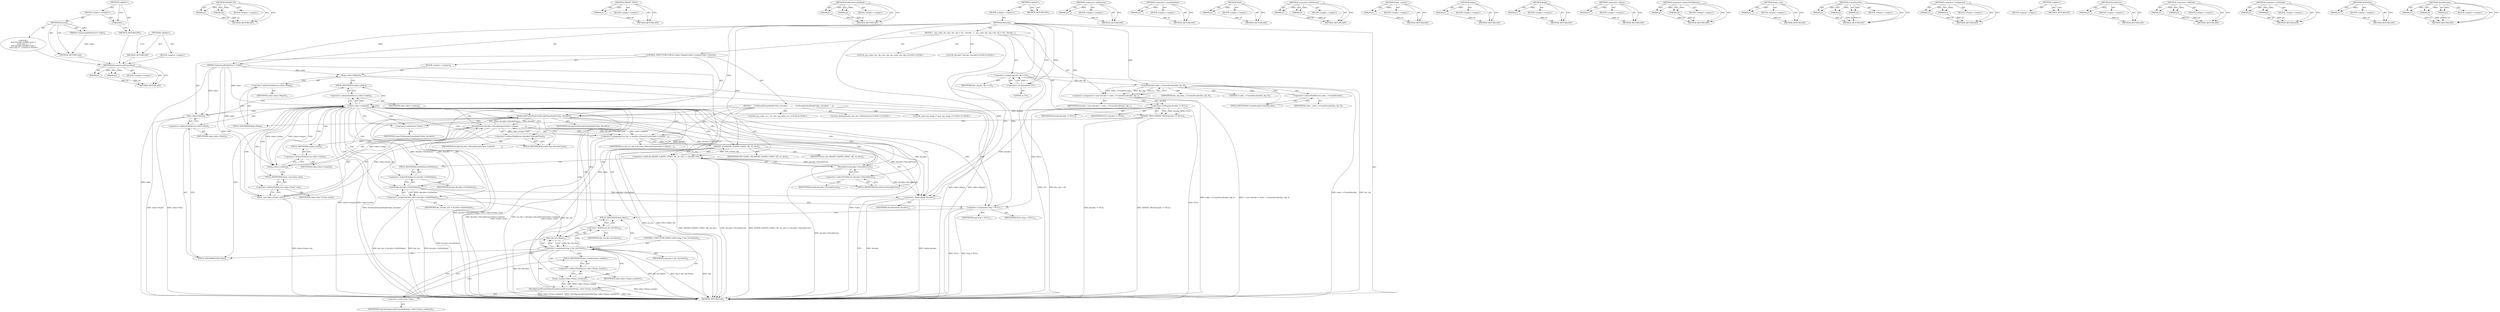 digraph "&lt;global&gt;" {
vulnerable_210 [label=<(METHOD,DecompressedFrameHook)>];
vulnerable_211 [label=<(PARAM,p1)>];
vulnerable_212 [label=<(PARAM,p2)>];
vulnerable_213 [label=<(BLOCK,&lt;empty&gt;,&lt;empty&gt;)>];
vulnerable_214 [label=<(METHOD_RETURN,ANY)>];
vulnerable_192 [label=<(METHOD,ASSERT_EQ)>];
vulnerable_193 [label=<(PARAM,p1)>];
vulnerable_194 [label=<(PARAM,p2)>];
vulnerable_195 [label=<(BLOCK,&lt;empty&gt;,&lt;empty&gt;)>];
vulnerable_196 [label=<(METHOD_RETURN,ANY)>];
vulnerable_147 [label=<(METHOD,ASSERT_TRUE)>];
vulnerable_148 [label=<(PARAM,p1)>];
vulnerable_149 [label=<(BLOCK,&lt;empty&gt;,&lt;empty&gt;)>];
vulnerable_150 [label=<(METHOD_RETURN,ANY)>];
vulnerable_168 [label=<(METHOD,PreDecodeFrameHook)>];
vulnerable_169 [label=<(PARAM,p1)>];
vulnerable_170 [label=<(PARAM,p2)>];
vulnerable_171 [label=<(BLOCK,&lt;empty&gt;,&lt;empty&gt;)>];
vulnerable_172 [label=<(METHOD_RETURN,ANY)>];
vulnerable_6 [label=<(METHOD,&lt;global&gt;)<SUB>1</SUB>>];
vulnerable_7 [label=<(BLOCK,&lt;empty&gt;,&lt;empty&gt;)<SUB>1</SUB>>];
vulnerable_8 [label=<(METHOD,RunLoop)<SUB>1</SUB>>];
vulnerable_9 [label=<(PARAM,CompressedVideoSource *video)<SUB>1</SUB>>];
vulnerable_10 [label=<(BLOCK,{
  vpx_codec_dec_cfg_t dec_cfg = {0};
  Decode...,{
  vpx_codec_dec_cfg_t dec_cfg = {0};
  Decode...)<SUB>1</SUB>>];
vulnerable_11 [label="<(LOCAL,vpx_codec_dec_cfg_t dec_cfg: vpx_codec_dec_cfg_t)<SUB>2</SUB>>"];
vulnerable_12 [label=<(&lt;operator&gt;.assignment,dec_cfg = {0})<SUB>2</SUB>>];
vulnerable_13 [label=<(IDENTIFIER,dec_cfg,dec_cfg = {0})<SUB>2</SUB>>];
vulnerable_14 [label=<(&lt;operator&gt;.arrayInitializer,{0})<SUB>2</SUB>>];
vulnerable_15 [label=<(LITERAL,0,{0})<SUB>2</SUB>>];
vulnerable_16 [label="<(LOCAL,Decoder* decoder: Decoder*)<SUB>3</SUB>>"];
vulnerable_17 [label=<(&lt;operator&gt;.assignment,* const decoder = codec_-&gt;CreateDecoder(dec_cfg...)<SUB>3</SUB>>];
vulnerable_18 [label=<(IDENTIFIER,decoder,* const decoder = codec_-&gt;CreateDecoder(dec_cfg...)<SUB>3</SUB>>];
vulnerable_19 [label=<(CreateDecoder,codec_-&gt;CreateDecoder(dec_cfg, 0))<SUB>3</SUB>>];
vulnerable_20 [label=<(&lt;operator&gt;.indirectFieldAccess,codec_-&gt;CreateDecoder)<SUB>3</SUB>>];
vulnerable_21 [label=<(IDENTIFIER,codec_,codec_-&gt;CreateDecoder(dec_cfg, 0))<SUB>3</SUB>>];
vulnerable_22 [label=<(FIELD_IDENTIFIER,CreateDecoder,CreateDecoder)<SUB>3</SUB>>];
vulnerable_23 [label=<(IDENTIFIER,dec_cfg,codec_-&gt;CreateDecoder(dec_cfg, 0))<SUB>3</SUB>>];
vulnerable_24 [label=<(LITERAL,0,codec_-&gt;CreateDecoder(dec_cfg, 0))<SUB>3</SUB>>];
vulnerable_25 [label=<(ASSERT_TRUE,ASSERT_TRUE(decoder != NULL))<SUB>4</SUB>>];
vulnerable_26 [label=<(&lt;operator&gt;.notEquals,decoder != NULL)<SUB>4</SUB>>];
vulnerable_27 [label=<(IDENTIFIER,decoder,decoder != NULL)<SUB>4</SUB>>];
vulnerable_28 [label=<(IDENTIFIER,NULL,decoder != NULL)<SUB>4</SUB>>];
vulnerable_29 [label=<(CONTROL_STRUCTURE,FOR,for (video-&gt;Begin();video-&gt;cxdata();video-&gt;Next()))<SUB>6</SUB>>];
vulnerable_30 [label=<(BLOCK,&lt;empty&gt;,&lt;empty&gt;)<SUB>6</SUB>>];
vulnerable_31 [label=<(Begin,video-&gt;Begin())<SUB>6</SUB>>];
vulnerable_32 [label=<(&lt;operator&gt;.indirectFieldAccess,video-&gt;Begin)<SUB>6</SUB>>];
vulnerable_33 [label=<(IDENTIFIER,video,video-&gt;Begin())<SUB>6</SUB>>];
vulnerable_34 [label=<(FIELD_IDENTIFIER,Begin,Begin)<SUB>6</SUB>>];
vulnerable_35 [label=<(cxdata,video-&gt;cxdata())<SUB>6</SUB>>];
vulnerable_36 [label=<(&lt;operator&gt;.indirectFieldAccess,video-&gt;cxdata)<SUB>6</SUB>>];
vulnerable_37 [label=<(IDENTIFIER,video,video-&gt;cxdata())<SUB>6</SUB>>];
vulnerable_38 [label=<(FIELD_IDENTIFIER,cxdata,cxdata)<SUB>6</SUB>>];
vulnerable_39 [label=<(Next,video-&gt;Next())<SUB>6</SUB>>];
vulnerable_40 [label=<(&lt;operator&gt;.indirectFieldAccess,video-&gt;Next)<SUB>6</SUB>>];
vulnerable_41 [label=<(IDENTIFIER,video,video-&gt;Next())<SUB>6</SUB>>];
vulnerable_42 [label=<(FIELD_IDENTIFIER,Next,Next)<SUB>6</SUB>>];
vulnerable_43 [label=<(BLOCK,{
     PreDecodeFrameHook(*video, decoder);
   ...,{
     PreDecodeFrameHook(*video, decoder);
   ...)<SUB>6</SUB>>];
vulnerable_44 [label=<(PreDecodeFrameHook,PreDecodeFrameHook(*video, decoder))<SUB>7</SUB>>];
vulnerable_45 [label=<(&lt;operator&gt;.indirection,*video)<SUB>7</SUB>>];
vulnerable_46 [label=<(IDENTIFIER,video,PreDecodeFrameHook(*video, decoder))<SUB>7</SUB>>];
vulnerable_47 [label=<(IDENTIFIER,decoder,PreDecodeFrameHook(*video, decoder))<SUB>7</SUB>>];
vulnerable_48 [label="<(LOCAL,vpx_codec_err_t res_dec: vpx_codec_err_t)<SUB>8</SUB>>"];
vulnerable_49 [label=<(&lt;operator&gt;.assignment,res_dec = decoder-&gt;DecodeFrame(video-&gt;cxdata(),...)<SUB>8</SUB>>];
vulnerable_50 [label=<(IDENTIFIER,res_dec,res_dec = decoder-&gt;DecodeFrame(video-&gt;cxdata(),...)<SUB>8</SUB>>];
vulnerable_51 [label=<(DecodeFrame,decoder-&gt;DecodeFrame(video-&gt;cxdata(),
         ...)<SUB>8</SUB>>];
vulnerable_52 [label=<(&lt;operator&gt;.indirectFieldAccess,decoder-&gt;DecodeFrame)<SUB>8</SUB>>];
vulnerable_53 [label=<(IDENTIFIER,decoder,decoder-&gt;DecodeFrame(video-&gt;cxdata(),
         ...)<SUB>8</SUB>>];
vulnerable_54 [label=<(FIELD_IDENTIFIER,DecodeFrame,DecodeFrame)<SUB>8</SUB>>];
vulnerable_55 [label=<(cxdata,video-&gt;cxdata())<SUB>8</SUB>>];
vulnerable_56 [label=<(&lt;operator&gt;.indirectFieldAccess,video-&gt;cxdata)<SUB>8</SUB>>];
vulnerable_57 [label=<(IDENTIFIER,video,video-&gt;cxdata())<SUB>8</SUB>>];
vulnerable_58 [label=<(FIELD_IDENTIFIER,cxdata,cxdata)<SUB>8</SUB>>];
vulnerable_59 [label=<(frame_size,video-&gt;frame_size())<SUB>9</SUB>>];
vulnerable_60 [label=<(&lt;operator&gt;.indirectFieldAccess,video-&gt;frame_size)<SUB>9</SUB>>];
vulnerable_61 [label=<(IDENTIFIER,video,video-&gt;frame_size())<SUB>9</SUB>>];
vulnerable_62 [label=<(FIELD_IDENTIFIER,frame_size,frame_size)<SUB>9</SUB>>];
vulnerable_63 [label=<(&lt;operator&gt;.shiftLeft,ASSERT_EQ(VPX_CODEC_OK, res_dec) &lt;&lt; decoder-&gt;De...)<SUB>10</SUB>>];
vulnerable_64 [label=<(ASSERT_EQ,ASSERT_EQ(VPX_CODEC_OK, res_dec))<SUB>10</SUB>>];
vulnerable_65 [label=<(IDENTIFIER,VPX_CODEC_OK,ASSERT_EQ(VPX_CODEC_OK, res_dec))<SUB>10</SUB>>];
vulnerable_66 [label=<(IDENTIFIER,res_dec,ASSERT_EQ(VPX_CODEC_OK, res_dec))<SUB>10</SUB>>];
vulnerable_67 [label=<(DecodeError,decoder-&gt;DecodeError())<SUB>10</SUB>>];
vulnerable_68 [label=<(&lt;operator&gt;.indirectFieldAccess,decoder-&gt;DecodeError)<SUB>10</SUB>>];
vulnerable_69 [label=<(IDENTIFIER,decoder,decoder-&gt;DecodeError())<SUB>10</SUB>>];
vulnerable_70 [label=<(FIELD_IDENTIFIER,DecodeError,DecodeError)<SUB>10</SUB>>];
vulnerable_71 [label="<(LOCAL,DxDataIterator dec_iter: DxDataIterator)<SUB>12</SUB>>"];
vulnerable_72 [label=<(&lt;operator&gt;.assignment,dec_iter = decoder-&gt;GetDxData())<SUB>12</SUB>>];
vulnerable_73 [label=<(IDENTIFIER,dec_iter,dec_iter = decoder-&gt;GetDxData())<SUB>12</SUB>>];
vulnerable_74 [label=<(GetDxData,decoder-&gt;GetDxData())<SUB>12</SUB>>];
vulnerable_75 [label=<(&lt;operator&gt;.indirectFieldAccess,decoder-&gt;GetDxData)<SUB>12</SUB>>];
vulnerable_76 [label=<(IDENTIFIER,decoder,decoder-&gt;GetDxData())<SUB>12</SUB>>];
vulnerable_77 [label=<(FIELD_IDENTIFIER,GetDxData,GetDxData)<SUB>12</SUB>>];
vulnerable_78 [label="<(LOCAL,const vpx_image_t* img: vpx_image_t*)<SUB>13</SUB>>"];
vulnerable_79 [label=<(&lt;operator&gt;.assignment,*img = NULL)<SUB>13</SUB>>];
vulnerable_80 [label=<(IDENTIFIER,img,*img = NULL)<SUB>13</SUB>>];
vulnerable_81 [label=<(IDENTIFIER,NULL,*img = NULL)<SUB>13</SUB>>];
vulnerable_82 [label=<(CONTROL_STRUCTURE,WHILE,while ((img = dec_iter.Next())))<SUB>16</SUB>>];
vulnerable_83 [label=<(&lt;operator&gt;.assignment,img = dec_iter.Next())<SUB>16</SUB>>];
vulnerable_84 [label=<(IDENTIFIER,img,img = dec_iter.Next())<SUB>16</SUB>>];
vulnerable_85 [label=<(Next,dec_iter.Next())<SUB>16</SUB>>];
vulnerable_86 [label=<(&lt;operator&gt;.fieldAccess,dec_iter.Next)<SUB>16</SUB>>];
vulnerable_87 [label=<(IDENTIFIER,dec_iter,dec_iter.Next())<SUB>16</SUB>>];
vulnerable_88 [label=<(FIELD_IDENTIFIER,Next,Next)<SUB>16</SUB>>];
vulnerable_89 [label=<(DecompressedFrameHook,DecompressedFrameHook(*img, video-&gt;frame_number()))<SUB>17</SUB>>];
vulnerable_90 [label=<(&lt;operator&gt;.indirection,*img)<SUB>17</SUB>>];
vulnerable_91 [label=<(IDENTIFIER,img,DecompressedFrameHook(*img, video-&gt;frame_number()))<SUB>17</SUB>>];
vulnerable_92 [label=<(frame_number,video-&gt;frame_number())<SUB>17</SUB>>];
vulnerable_93 [label=<(&lt;operator&gt;.indirectFieldAccess,video-&gt;frame_number)<SUB>17</SUB>>];
vulnerable_94 [label=<(IDENTIFIER,video,video-&gt;frame_number())<SUB>17</SUB>>];
vulnerable_95 [label=<(FIELD_IDENTIFIER,frame_number,frame_number)<SUB>17</SUB>>];
vulnerable_96 [label=<(&lt;operator&gt;.delete,delete decoder)<SUB>19</SUB>>];
vulnerable_97 [label=<(IDENTIFIER,decoder,delete decoder)<SUB>19</SUB>>];
vulnerable_98 [label=<(METHOD_RETURN,void)<SUB>1</SUB>>];
vulnerable_100 [label=<(METHOD_RETURN,ANY)<SUB>1</SUB>>];
vulnerable_173 [label=<(METHOD,&lt;operator&gt;.indirection)>];
vulnerable_174 [label=<(PARAM,p1)>];
vulnerable_175 [label=<(BLOCK,&lt;empty&gt;,&lt;empty&gt;)>];
vulnerable_176 [label=<(METHOD_RETURN,ANY)>];
vulnerable_132 [label=<(METHOD,&lt;operator&gt;.arrayInitializer)>];
vulnerable_133 [label=<(PARAM,p1)>];
vulnerable_134 [label=<(BLOCK,&lt;empty&gt;,&lt;empty&gt;)>];
vulnerable_135 [label=<(METHOD_RETURN,ANY)>];
vulnerable_164 [label=<(METHOD,Next)>];
vulnerable_165 [label=<(PARAM,p1)>];
vulnerable_166 [label=<(BLOCK,&lt;empty&gt;,&lt;empty&gt;)>];
vulnerable_167 [label=<(METHOD_RETURN,ANY)>];
vulnerable_205 [label=<(METHOD,&lt;operator&gt;.fieldAccess)>];
vulnerable_206 [label=<(PARAM,p1)>];
vulnerable_207 [label=<(PARAM,p2)>];
vulnerable_208 [label=<(BLOCK,&lt;empty&gt;,&lt;empty&gt;)>];
vulnerable_209 [label=<(METHOD_RETURN,ANY)>];
vulnerable_215 [label=<(METHOD,frame_number)>];
vulnerable_216 [label=<(PARAM,p1)>];
vulnerable_217 [label=<(BLOCK,&lt;empty&gt;,&lt;empty&gt;)>];
vulnerable_218 [label=<(METHOD_RETURN,ANY)>];
vulnerable_160 [label=<(METHOD,cxdata)>];
vulnerable_161 [label=<(PARAM,p1)>];
vulnerable_162 [label=<(BLOCK,&lt;empty&gt;,&lt;empty&gt;)>];
vulnerable_163 [label=<(METHOD_RETURN,ANY)>];
vulnerable_156 [label=<(METHOD,Begin)>];
vulnerable_157 [label=<(PARAM,p1)>];
vulnerable_158 [label=<(BLOCK,&lt;empty&gt;,&lt;empty&gt;)>];
vulnerable_159 [label=<(METHOD_RETURN,ANY)>];
vulnerable_219 [label=<(METHOD,&lt;operator&gt;.delete)>];
vulnerable_220 [label=<(PARAM,p1)>];
vulnerable_221 [label=<(BLOCK,&lt;empty&gt;,&lt;empty&gt;)>];
vulnerable_222 [label=<(METHOD_RETURN,ANY)>];
vulnerable_142 [label=<(METHOD,&lt;operator&gt;.indirectFieldAccess)>];
vulnerable_143 [label=<(PARAM,p1)>];
vulnerable_144 [label=<(PARAM,p2)>];
vulnerable_145 [label=<(BLOCK,&lt;empty&gt;,&lt;empty&gt;)>];
vulnerable_146 [label=<(METHOD_RETURN,ANY)>];
vulnerable_183 [label=<(METHOD,frame_size)>];
vulnerable_184 [label=<(PARAM,p1)>];
vulnerable_185 [label=<(BLOCK,&lt;empty&gt;,&lt;empty&gt;)>];
vulnerable_186 [label=<(METHOD_RETURN,ANY)>];
vulnerable_136 [label=<(METHOD,CreateDecoder)>];
vulnerable_137 [label=<(PARAM,p1)>];
vulnerable_138 [label=<(PARAM,p2)>];
vulnerable_139 [label=<(PARAM,p3)>];
vulnerable_140 [label=<(BLOCK,&lt;empty&gt;,&lt;empty&gt;)>];
vulnerable_141 [label=<(METHOD_RETURN,ANY)>];
vulnerable_127 [label=<(METHOD,&lt;operator&gt;.assignment)>];
vulnerable_128 [label=<(PARAM,p1)>];
vulnerable_129 [label=<(PARAM,p2)>];
vulnerable_130 [label=<(BLOCK,&lt;empty&gt;,&lt;empty&gt;)>];
vulnerable_131 [label=<(METHOD_RETURN,ANY)>];
vulnerable_121 [label=<(METHOD,&lt;global&gt;)<SUB>1</SUB>>];
vulnerable_122 [label=<(BLOCK,&lt;empty&gt;,&lt;empty&gt;)>];
vulnerable_123 [label=<(METHOD_RETURN,ANY)>];
vulnerable_197 [label=<(METHOD,DecodeError)>];
vulnerable_198 [label=<(PARAM,p1)>];
vulnerable_199 [label=<(BLOCK,&lt;empty&gt;,&lt;empty&gt;)>];
vulnerable_200 [label=<(METHOD_RETURN,ANY)>];
vulnerable_187 [label=<(METHOD,&lt;operator&gt;.shiftLeft)>];
vulnerable_188 [label=<(PARAM,p1)>];
vulnerable_189 [label=<(PARAM,p2)>];
vulnerable_190 [label=<(BLOCK,&lt;empty&gt;,&lt;empty&gt;)>];
vulnerable_191 [label=<(METHOD_RETURN,ANY)>];
vulnerable_151 [label=<(METHOD,&lt;operator&gt;.notEquals)>];
vulnerable_152 [label=<(PARAM,p1)>];
vulnerable_153 [label=<(PARAM,p2)>];
vulnerable_154 [label=<(BLOCK,&lt;empty&gt;,&lt;empty&gt;)>];
vulnerable_155 [label=<(METHOD_RETURN,ANY)>];
vulnerable_201 [label=<(METHOD,GetDxData)>];
vulnerable_202 [label=<(PARAM,p1)>];
vulnerable_203 [label=<(BLOCK,&lt;empty&gt;,&lt;empty&gt;)>];
vulnerable_204 [label=<(METHOD_RETURN,ANY)>];
vulnerable_177 [label=<(METHOD,DecodeFrame)>];
vulnerable_178 [label=<(PARAM,p1)>];
vulnerable_179 [label=<(PARAM,p2)>];
vulnerable_180 [label=<(PARAM,p3)>];
vulnerable_181 [label=<(BLOCK,&lt;empty&gt;,&lt;empty&gt;)>];
vulnerable_182 [label=<(METHOD_RETURN,ANY)>];
fixed_6 [label=<(METHOD,&lt;global&gt;)<SUB>1</SUB>>];
fixed_7 [label=<(BLOCK,&lt;empty&gt;,&lt;empty&gt;)<SUB>1</SUB>>];
fixed_8 [label=<(METHOD,RunLoop)<SUB>1</SUB>>];
fixed_9 [label=<(PARAM,CompressedVideoSource *video)<SUB>1</SUB>>];
fixed_10 [label="<(BLOCK,{
bool Decoder::IsVP8() const {
  const char *c...,{
bool Decoder::IsVP8() const {
  const char *c...)<SUB>1</SUB>>"];
fixed_11 [label=<(METHOD_RETURN,void)<SUB>1</SUB>>];
fixed_13 [label=<(UNKNOWN,,)>];
fixed_14 [label=<(METHOD_RETURN,ANY)<SUB>1</SUB>>];
fixed_23 [label=<(METHOD,&lt;global&gt;)<SUB>1</SUB>>];
fixed_24 [label=<(BLOCK,&lt;empty&gt;,&lt;empty&gt;)>];
fixed_25 [label=<(METHOD_RETURN,ANY)>];
vulnerable_210 -> vulnerable_211  [key=0, label="AST: "];
vulnerable_210 -> vulnerable_211  [key=1, label="DDG: "];
vulnerable_210 -> vulnerable_213  [key=0, label="AST: "];
vulnerable_210 -> vulnerable_212  [key=0, label="AST: "];
vulnerable_210 -> vulnerable_212  [key=1, label="DDG: "];
vulnerable_210 -> vulnerable_214  [key=0, label="AST: "];
vulnerable_210 -> vulnerable_214  [key=1, label="CFG: "];
vulnerable_211 -> vulnerable_214  [key=0, label="DDG: p1"];
vulnerable_212 -> vulnerable_214  [key=0, label="DDG: p2"];
vulnerable_192 -> vulnerable_193  [key=0, label="AST: "];
vulnerable_192 -> vulnerable_193  [key=1, label="DDG: "];
vulnerable_192 -> vulnerable_195  [key=0, label="AST: "];
vulnerable_192 -> vulnerable_194  [key=0, label="AST: "];
vulnerable_192 -> vulnerable_194  [key=1, label="DDG: "];
vulnerable_192 -> vulnerable_196  [key=0, label="AST: "];
vulnerable_192 -> vulnerable_196  [key=1, label="CFG: "];
vulnerable_193 -> vulnerable_196  [key=0, label="DDG: p1"];
vulnerable_194 -> vulnerable_196  [key=0, label="DDG: p2"];
vulnerable_147 -> vulnerable_148  [key=0, label="AST: "];
vulnerable_147 -> vulnerable_148  [key=1, label="DDG: "];
vulnerable_147 -> vulnerable_149  [key=0, label="AST: "];
vulnerable_147 -> vulnerable_150  [key=0, label="AST: "];
vulnerable_147 -> vulnerable_150  [key=1, label="CFG: "];
vulnerable_148 -> vulnerable_150  [key=0, label="DDG: p1"];
vulnerable_168 -> vulnerable_169  [key=0, label="AST: "];
vulnerable_168 -> vulnerable_169  [key=1, label="DDG: "];
vulnerable_168 -> vulnerable_171  [key=0, label="AST: "];
vulnerable_168 -> vulnerable_170  [key=0, label="AST: "];
vulnerable_168 -> vulnerable_170  [key=1, label="DDG: "];
vulnerable_168 -> vulnerable_172  [key=0, label="AST: "];
vulnerable_168 -> vulnerable_172  [key=1, label="CFG: "];
vulnerable_169 -> vulnerable_172  [key=0, label="DDG: p1"];
vulnerable_170 -> vulnerable_172  [key=0, label="DDG: p2"];
vulnerable_6 -> vulnerable_7  [key=0, label="AST: "];
vulnerable_6 -> vulnerable_100  [key=0, label="AST: "];
vulnerable_6 -> vulnerable_100  [key=1, label="CFG: "];
vulnerable_7 -> vulnerable_8  [key=0, label="AST: "];
vulnerable_8 -> vulnerable_9  [key=0, label="AST: "];
vulnerable_8 -> vulnerable_9  [key=1, label="DDG: "];
vulnerable_8 -> vulnerable_10  [key=0, label="AST: "];
vulnerable_8 -> vulnerable_98  [key=0, label="AST: "];
vulnerable_8 -> vulnerable_14  [key=0, label="CFG: "];
vulnerable_8 -> vulnerable_14  [key=1, label="DDG: "];
vulnerable_8 -> vulnerable_96  [key=0, label="DDG: "];
vulnerable_8 -> vulnerable_19  [key=0, label="DDG: "];
vulnerable_8 -> vulnerable_26  [key=0, label="DDG: "];
vulnerable_8 -> vulnerable_79  [key=0, label="DDG: "];
vulnerable_8 -> vulnerable_44  [key=0, label="DDG: "];
vulnerable_8 -> vulnerable_64  [key=0, label="DDG: "];
vulnerable_9 -> vulnerable_98  [key=0, label="DDG: video"];
vulnerable_9 -> vulnerable_35  [key=0, label="DDG: video"];
vulnerable_9 -> vulnerable_39  [key=0, label="DDG: video"];
vulnerable_9 -> vulnerable_31  [key=0, label="DDG: video"];
vulnerable_9 -> vulnerable_55  [key=0, label="DDG: video"];
vulnerable_9 -> vulnerable_59  [key=0, label="DDG: video"];
vulnerable_9 -> vulnerable_92  [key=0, label="DDG: video"];
vulnerable_10 -> vulnerable_11  [key=0, label="AST: "];
vulnerable_10 -> vulnerable_12  [key=0, label="AST: "];
vulnerable_10 -> vulnerable_16  [key=0, label="AST: "];
vulnerable_10 -> vulnerable_17  [key=0, label="AST: "];
vulnerable_10 -> vulnerable_25  [key=0, label="AST: "];
vulnerable_10 -> vulnerable_29  [key=0, label="AST: "];
vulnerable_10 -> vulnerable_96  [key=0, label="AST: "];
vulnerable_12 -> vulnerable_13  [key=0, label="AST: "];
vulnerable_12 -> vulnerable_14  [key=0, label="AST: "];
vulnerable_12 -> vulnerable_22  [key=0, label="CFG: "];
vulnerable_12 -> vulnerable_98  [key=0, label="DDG: {0}"];
vulnerable_12 -> vulnerable_98  [key=1, label="DDG: dec_cfg = {0}"];
vulnerable_12 -> vulnerable_19  [key=0, label="DDG: dec_cfg"];
vulnerable_14 -> vulnerable_15  [key=0, label="AST: "];
vulnerable_14 -> vulnerable_12  [key=0, label="CFG: "];
vulnerable_14 -> vulnerable_12  [key=1, label="DDG: 0"];
vulnerable_17 -> vulnerable_18  [key=0, label="AST: "];
vulnerable_17 -> vulnerable_19  [key=0, label="AST: "];
vulnerable_17 -> vulnerable_26  [key=0, label="CFG: "];
vulnerable_17 -> vulnerable_26  [key=1, label="DDG: decoder"];
vulnerable_17 -> vulnerable_98  [key=0, label="DDG: codec_-&gt;CreateDecoder(dec_cfg, 0)"];
vulnerable_17 -> vulnerable_98  [key=1, label="DDG: * const decoder = codec_-&gt;CreateDecoder(dec_cfg, 0)"];
vulnerable_19 -> vulnerable_20  [key=0, label="AST: "];
vulnerable_19 -> vulnerable_23  [key=0, label="AST: "];
vulnerable_19 -> vulnerable_24  [key=0, label="AST: "];
vulnerable_19 -> vulnerable_17  [key=0, label="CFG: "];
vulnerable_19 -> vulnerable_17  [key=1, label="DDG: codec_-&gt;CreateDecoder"];
vulnerable_19 -> vulnerable_17  [key=2, label="DDG: dec_cfg"];
vulnerable_19 -> vulnerable_17  [key=3, label="DDG: 0"];
vulnerable_19 -> vulnerable_98  [key=0, label="DDG: codec_-&gt;CreateDecoder"];
vulnerable_19 -> vulnerable_98  [key=1, label="DDG: dec_cfg"];
vulnerable_20 -> vulnerable_21  [key=0, label="AST: "];
vulnerable_20 -> vulnerable_22  [key=0, label="AST: "];
vulnerable_20 -> vulnerable_19  [key=0, label="CFG: "];
vulnerable_22 -> vulnerable_20  [key=0, label="CFG: "];
vulnerable_25 -> vulnerable_26  [key=0, label="AST: "];
vulnerable_25 -> vulnerable_34  [key=0, label="CFG: "];
vulnerable_25 -> vulnerable_98  [key=0, label="DDG: decoder != NULL"];
vulnerable_25 -> vulnerable_98  [key=1, label="DDG: ASSERT_TRUE(decoder != NULL)"];
vulnerable_26 -> vulnerable_27  [key=0, label="AST: "];
vulnerable_26 -> vulnerable_28  [key=0, label="AST: "];
vulnerable_26 -> vulnerable_25  [key=0, label="CFG: "];
vulnerable_26 -> vulnerable_25  [key=1, label="DDG: decoder"];
vulnerable_26 -> vulnerable_25  [key=2, label="DDG: NULL"];
vulnerable_26 -> vulnerable_98  [key=0, label="DDG: NULL"];
vulnerable_26 -> vulnerable_96  [key=0, label="DDG: decoder"];
vulnerable_26 -> vulnerable_79  [key=0, label="DDG: NULL"];
vulnerable_26 -> vulnerable_44  [key=0, label="DDG: decoder"];
vulnerable_29 -> vulnerable_30  [key=0, label="AST: "];
vulnerable_29 -> vulnerable_35  [key=0, label="AST: "];
vulnerable_29 -> vulnerable_39  [key=0, label="AST: "];
vulnerable_29 -> vulnerable_43  [key=0, label="AST: "];
vulnerable_30 -> vulnerable_31  [key=0, label="AST: "];
vulnerable_31 -> vulnerable_32  [key=0, label="AST: "];
vulnerable_31 -> vulnerable_38  [key=0, label="CFG: "];
vulnerable_31 -> vulnerable_98  [key=0, label="DDG: video-&gt;Begin"];
vulnerable_31 -> vulnerable_98  [key=1, label="DDG: video-&gt;Begin()"];
vulnerable_32 -> vulnerable_33  [key=0, label="AST: "];
vulnerable_32 -> vulnerable_34  [key=0, label="AST: "];
vulnerable_32 -> vulnerable_31  [key=0, label="CFG: "];
vulnerable_34 -> vulnerable_32  [key=0, label="CFG: "];
vulnerable_35 -> vulnerable_36  [key=0, label="AST: "];
vulnerable_35 -> vulnerable_36  [key=1, label="CDG: "];
vulnerable_35 -> vulnerable_45  [key=0, label="CFG: "];
vulnerable_35 -> vulnerable_45  [key=1, label="CDG: "];
vulnerable_35 -> vulnerable_96  [key=0, label="CFG: "];
vulnerable_35 -> vulnerable_98  [key=0, label="DDG: video-&gt;cxdata"];
vulnerable_35 -> vulnerable_98  [key=1, label="DDG: video-&gt;cxdata()"];
vulnerable_35 -> vulnerable_55  [key=0, label="DDG: video-&gt;cxdata"];
vulnerable_35 -> vulnerable_55  [key=1, label="CDG: "];
vulnerable_35 -> vulnerable_68  [key=0, label="CDG: "];
vulnerable_35 -> vulnerable_49  [key=0, label="CDG: "];
vulnerable_35 -> vulnerable_60  [key=0, label="CDG: "];
vulnerable_35 -> vulnerable_77  [key=0, label="CDG: "];
vulnerable_35 -> vulnerable_64  [key=0, label="CDG: "];
vulnerable_35 -> vulnerable_42  [key=0, label="CDG: "];
vulnerable_35 -> vulnerable_51  [key=0, label="CDG: "];
vulnerable_35 -> vulnerable_75  [key=0, label="CDG: "];
vulnerable_35 -> vulnerable_52  [key=0, label="CDG: "];
vulnerable_35 -> vulnerable_85  [key=0, label="CDG: "];
vulnerable_35 -> vulnerable_38  [key=0, label="CDG: "];
vulnerable_35 -> vulnerable_72  [key=0, label="CDG: "];
vulnerable_35 -> vulnerable_56  [key=0, label="CDG: "];
vulnerable_35 -> vulnerable_67  [key=0, label="CDG: "];
vulnerable_35 -> vulnerable_74  [key=0, label="CDG: "];
vulnerable_35 -> vulnerable_40  [key=0, label="CDG: "];
vulnerable_35 -> vulnerable_59  [key=0, label="CDG: "];
vulnerable_35 -> vulnerable_44  [key=0, label="CDG: "];
vulnerable_35 -> vulnerable_35  [key=0, label="CDG: "];
vulnerable_35 -> vulnerable_54  [key=0, label="CDG: "];
vulnerable_35 -> vulnerable_79  [key=0, label="CDG: "];
vulnerable_35 -> vulnerable_58  [key=0, label="CDG: "];
vulnerable_35 -> vulnerable_83  [key=0, label="CDG: "];
vulnerable_35 -> vulnerable_88  [key=0, label="CDG: "];
vulnerable_35 -> vulnerable_70  [key=0, label="CDG: "];
vulnerable_35 -> vulnerable_63  [key=0, label="CDG: "];
vulnerable_35 -> vulnerable_62  [key=0, label="CDG: "];
vulnerable_35 -> vulnerable_39  [key=0, label="CDG: "];
vulnerable_35 -> vulnerable_86  [key=0, label="CDG: "];
vulnerable_36 -> vulnerable_37  [key=0, label="AST: "];
vulnerable_36 -> vulnerable_38  [key=0, label="AST: "];
vulnerable_36 -> vulnerable_35  [key=0, label="CFG: "];
vulnerable_38 -> vulnerable_36  [key=0, label="CFG: "];
vulnerable_39 -> vulnerable_40  [key=0, label="AST: "];
vulnerable_39 -> vulnerable_38  [key=0, label="CFG: "];
vulnerable_39 -> vulnerable_98  [key=0, label="DDG: video-&gt;Next"];
vulnerable_39 -> vulnerable_98  [key=1, label="DDG: video-&gt;Next()"];
vulnerable_40 -> vulnerable_41  [key=0, label="AST: "];
vulnerable_40 -> vulnerable_42  [key=0, label="AST: "];
vulnerable_40 -> vulnerable_39  [key=0, label="CFG: "];
vulnerable_42 -> vulnerable_40  [key=0, label="CFG: "];
vulnerable_43 -> vulnerable_44  [key=0, label="AST: "];
vulnerable_43 -> vulnerable_48  [key=0, label="AST: "];
vulnerable_43 -> vulnerable_49  [key=0, label="AST: "];
vulnerable_43 -> vulnerable_63  [key=0, label="AST: "];
vulnerable_43 -> vulnerable_71  [key=0, label="AST: "];
vulnerable_43 -> vulnerable_72  [key=0, label="AST: "];
vulnerable_43 -> vulnerable_78  [key=0, label="AST: "];
vulnerable_43 -> vulnerable_79  [key=0, label="AST: "];
vulnerable_43 -> vulnerable_82  [key=0, label="AST: "];
vulnerable_44 -> vulnerable_45  [key=0, label="AST: "];
vulnerable_44 -> vulnerable_47  [key=0, label="AST: "];
vulnerable_44 -> vulnerable_54  [key=0, label="CFG: "];
vulnerable_44 -> vulnerable_98  [key=0, label="DDG: *video"];
vulnerable_44 -> vulnerable_98  [key=1, label="DDG: PreDecodeFrameHook(*video, decoder)"];
vulnerable_44 -> vulnerable_96  [key=0, label="DDG: decoder"];
vulnerable_44 -> vulnerable_51  [key=0, label="DDG: decoder"];
vulnerable_44 -> vulnerable_67  [key=0, label="DDG: decoder"];
vulnerable_44 -> vulnerable_74  [key=0, label="DDG: decoder"];
vulnerable_45 -> vulnerable_46  [key=0, label="AST: "];
vulnerable_45 -> vulnerable_44  [key=0, label="CFG: "];
vulnerable_49 -> vulnerable_50  [key=0, label="AST: "];
vulnerable_49 -> vulnerable_51  [key=0, label="AST: "];
vulnerable_49 -> vulnerable_64  [key=0, label="CFG: "];
vulnerable_49 -> vulnerable_64  [key=1, label="DDG: res_dec"];
vulnerable_49 -> vulnerable_98  [key=0, label="DDG: decoder-&gt;DecodeFrame(video-&gt;cxdata(),
                                                   video-&gt;frame_size())"];
vulnerable_49 -> vulnerable_98  [key=1, label="DDG: res_dec = decoder-&gt;DecodeFrame(video-&gt;cxdata(),
                                                   video-&gt;frame_size())"];
vulnerable_51 -> vulnerable_52  [key=0, label="AST: "];
vulnerable_51 -> vulnerable_55  [key=0, label="AST: "];
vulnerable_51 -> vulnerable_59  [key=0, label="AST: "];
vulnerable_51 -> vulnerable_49  [key=0, label="CFG: "];
vulnerable_51 -> vulnerable_49  [key=1, label="DDG: decoder-&gt;DecodeFrame"];
vulnerable_51 -> vulnerable_49  [key=2, label="DDG: video-&gt;cxdata()"];
vulnerable_51 -> vulnerable_49  [key=3, label="DDG: video-&gt;frame_size()"];
vulnerable_51 -> vulnerable_98  [key=0, label="DDG: decoder-&gt;DecodeFrame"];
vulnerable_51 -> vulnerable_98  [key=1, label="DDG: video-&gt;frame_size()"];
vulnerable_51 -> vulnerable_96  [key=0, label="DDG: decoder-&gt;DecodeFrame"];
vulnerable_51 -> vulnerable_44  [key=0, label="DDG: decoder-&gt;DecodeFrame"];
vulnerable_52 -> vulnerable_53  [key=0, label="AST: "];
vulnerable_52 -> vulnerable_54  [key=0, label="AST: "];
vulnerable_52 -> vulnerable_58  [key=0, label="CFG: "];
vulnerable_54 -> vulnerable_52  [key=0, label="CFG: "];
vulnerable_55 -> vulnerable_56  [key=0, label="AST: "];
vulnerable_55 -> vulnerable_62  [key=0, label="CFG: "];
vulnerable_55 -> vulnerable_35  [key=0, label="DDG: video-&gt;cxdata"];
vulnerable_55 -> vulnerable_51  [key=0, label="DDG: video-&gt;cxdata"];
vulnerable_56 -> vulnerable_57  [key=0, label="AST: "];
vulnerable_56 -> vulnerable_58  [key=0, label="AST: "];
vulnerable_56 -> vulnerable_55  [key=0, label="CFG: "];
vulnerable_58 -> vulnerable_56  [key=0, label="CFG: "];
vulnerable_59 -> vulnerable_60  [key=0, label="AST: "];
vulnerable_59 -> vulnerable_51  [key=0, label="CFG: "];
vulnerable_59 -> vulnerable_51  [key=1, label="DDG: video-&gt;frame_size"];
vulnerable_59 -> vulnerable_98  [key=0, label="DDG: video-&gt;frame_size"];
vulnerable_60 -> vulnerable_61  [key=0, label="AST: "];
vulnerable_60 -> vulnerable_62  [key=0, label="AST: "];
vulnerable_60 -> vulnerable_59  [key=0, label="CFG: "];
vulnerable_62 -> vulnerable_60  [key=0, label="CFG: "];
vulnerable_63 -> vulnerable_64  [key=0, label="AST: "];
vulnerable_63 -> vulnerable_67  [key=0, label="AST: "];
vulnerable_63 -> vulnerable_77  [key=0, label="CFG: "];
vulnerable_63 -> vulnerable_98  [key=0, label="DDG: ASSERT_EQ(VPX_CODEC_OK, res_dec)"];
vulnerable_63 -> vulnerable_98  [key=1, label="DDG: decoder-&gt;DecodeError()"];
vulnerable_63 -> vulnerable_98  [key=2, label="DDG: ASSERT_EQ(VPX_CODEC_OK, res_dec) &lt;&lt; decoder-&gt;DecodeError()"];
vulnerable_64 -> vulnerable_65  [key=0, label="AST: "];
vulnerable_64 -> vulnerable_66  [key=0, label="AST: "];
vulnerable_64 -> vulnerable_70  [key=0, label="CFG: "];
vulnerable_64 -> vulnerable_98  [key=0, label="DDG: res_dec"];
vulnerable_64 -> vulnerable_98  [key=1, label="DDG: VPX_CODEC_OK"];
vulnerable_64 -> vulnerable_63  [key=0, label="DDG: VPX_CODEC_OK"];
vulnerable_64 -> vulnerable_63  [key=1, label="DDG: res_dec"];
vulnerable_67 -> vulnerable_68  [key=0, label="AST: "];
vulnerable_67 -> vulnerable_63  [key=0, label="CFG: "];
vulnerable_67 -> vulnerable_63  [key=1, label="DDG: decoder-&gt;DecodeError"];
vulnerable_67 -> vulnerable_98  [key=0, label="DDG: decoder-&gt;DecodeError"];
vulnerable_67 -> vulnerable_96  [key=0, label="DDG: decoder-&gt;DecodeError"];
vulnerable_67 -> vulnerable_44  [key=0, label="DDG: decoder-&gt;DecodeError"];
vulnerable_68 -> vulnerable_69  [key=0, label="AST: "];
vulnerable_68 -> vulnerable_70  [key=0, label="AST: "];
vulnerable_68 -> vulnerable_67  [key=0, label="CFG: "];
vulnerable_70 -> vulnerable_68  [key=0, label="CFG: "];
vulnerable_72 -> vulnerable_73  [key=0, label="AST: "];
vulnerable_72 -> vulnerable_74  [key=0, label="AST: "];
vulnerable_72 -> vulnerable_79  [key=0, label="CFG: "];
vulnerable_72 -> vulnerable_98  [key=0, label="DDG: dec_iter"];
vulnerable_72 -> vulnerable_98  [key=1, label="DDG: decoder-&gt;GetDxData()"];
vulnerable_72 -> vulnerable_98  [key=2, label="DDG: dec_iter = decoder-&gt;GetDxData()"];
vulnerable_72 -> vulnerable_85  [key=0, label="DDG: dec_iter"];
vulnerable_74 -> vulnerable_75  [key=0, label="AST: "];
vulnerable_74 -> vulnerable_72  [key=0, label="CFG: "];
vulnerable_74 -> vulnerable_72  [key=1, label="DDG: decoder-&gt;GetDxData"];
vulnerable_74 -> vulnerable_98  [key=0, label="DDG: decoder-&gt;GetDxData"];
vulnerable_74 -> vulnerable_96  [key=0, label="DDG: decoder-&gt;GetDxData"];
vulnerable_74 -> vulnerable_44  [key=0, label="DDG: decoder-&gt;GetDxData"];
vulnerable_75 -> vulnerable_76  [key=0, label="AST: "];
vulnerable_75 -> vulnerable_77  [key=0, label="AST: "];
vulnerable_75 -> vulnerable_74  [key=0, label="CFG: "];
vulnerable_77 -> vulnerable_75  [key=0, label="CFG: "];
vulnerable_79 -> vulnerable_80  [key=0, label="AST: "];
vulnerable_79 -> vulnerable_81  [key=0, label="AST: "];
vulnerable_79 -> vulnerable_88  [key=0, label="CFG: "];
vulnerable_79 -> vulnerable_98  [key=0, label="DDG: NULL"];
vulnerable_79 -> vulnerable_98  [key=1, label="DDG: *img = NULL"];
vulnerable_82 -> vulnerable_83  [key=0, label="AST: "];
vulnerable_82 -> vulnerable_89  [key=0, label="AST: "];
vulnerable_83 -> vulnerable_84  [key=0, label="AST: "];
vulnerable_83 -> vulnerable_85  [key=0, label="AST: "];
vulnerable_83 -> vulnerable_85  [key=1, label="CDG: "];
vulnerable_83 -> vulnerable_90  [key=0, label="CFG: "];
vulnerable_83 -> vulnerable_90  [key=1, label="CDG: "];
vulnerable_83 -> vulnerable_42  [key=0, label="CFG: "];
vulnerable_83 -> vulnerable_98  [key=0, label="DDG: img"];
vulnerable_83 -> vulnerable_98  [key=1, label="DDG: dec_iter.Next()"];
vulnerable_83 -> vulnerable_98  [key=2, label="DDG: img = dec_iter.Next()"];
vulnerable_83 -> vulnerable_89  [key=0, label="CDG: "];
vulnerable_83 -> vulnerable_95  [key=0, label="CDG: "];
vulnerable_83 -> vulnerable_92  [key=0, label="CDG: "];
vulnerable_83 -> vulnerable_93  [key=0, label="CDG: "];
vulnerable_83 -> vulnerable_83  [key=0, label="CDG: "];
vulnerable_83 -> vulnerable_88  [key=0, label="CDG: "];
vulnerable_83 -> vulnerable_86  [key=0, label="CDG: "];
vulnerable_85 -> vulnerable_86  [key=0, label="AST: "];
vulnerable_85 -> vulnerable_83  [key=0, label="CFG: "];
vulnerable_85 -> vulnerable_83  [key=1, label="DDG: dec_iter.Next"];
vulnerable_85 -> vulnerable_98  [key=0, label="DDG: dec_iter.Next"];
vulnerable_86 -> vulnerable_87  [key=0, label="AST: "];
vulnerable_86 -> vulnerable_88  [key=0, label="AST: "];
vulnerable_86 -> vulnerable_85  [key=0, label="CFG: "];
vulnerable_88 -> vulnerable_86  [key=0, label="CFG: "];
vulnerable_89 -> vulnerable_90  [key=0, label="AST: "];
vulnerable_89 -> vulnerable_92  [key=0, label="AST: "];
vulnerable_89 -> vulnerable_88  [key=0, label="CFG: "];
vulnerable_89 -> vulnerable_98  [key=0, label="DDG: *img"];
vulnerable_89 -> vulnerable_98  [key=1, label="DDG: video-&gt;frame_number()"];
vulnerable_89 -> vulnerable_98  [key=2, label="DDG: DecompressedFrameHook(*img, video-&gt;frame_number())"];
vulnerable_90 -> vulnerable_91  [key=0, label="AST: "];
vulnerable_90 -> vulnerable_95  [key=0, label="CFG: "];
vulnerable_92 -> vulnerable_93  [key=0, label="AST: "];
vulnerable_92 -> vulnerable_89  [key=0, label="CFG: "];
vulnerable_92 -> vulnerable_89  [key=1, label="DDG: video-&gt;frame_number"];
vulnerable_92 -> vulnerable_98  [key=0, label="DDG: video-&gt;frame_number"];
vulnerable_93 -> vulnerable_94  [key=0, label="AST: "];
vulnerable_93 -> vulnerable_95  [key=0, label="AST: "];
vulnerable_93 -> vulnerable_92  [key=0, label="CFG: "];
vulnerable_95 -> vulnerable_93  [key=0, label="CFG: "];
vulnerable_96 -> vulnerable_97  [key=0, label="AST: "];
vulnerable_96 -> vulnerable_98  [key=0, label="CFG: "];
vulnerable_96 -> vulnerable_98  [key=1, label="DDG: decoder"];
vulnerable_96 -> vulnerable_98  [key=2, label="DDG: delete decoder"];
vulnerable_173 -> vulnerable_174  [key=0, label="AST: "];
vulnerable_173 -> vulnerable_174  [key=1, label="DDG: "];
vulnerable_173 -> vulnerable_175  [key=0, label="AST: "];
vulnerable_173 -> vulnerable_176  [key=0, label="AST: "];
vulnerable_173 -> vulnerable_176  [key=1, label="CFG: "];
vulnerable_174 -> vulnerable_176  [key=0, label="DDG: p1"];
vulnerable_132 -> vulnerable_133  [key=0, label="AST: "];
vulnerable_132 -> vulnerable_133  [key=1, label="DDG: "];
vulnerable_132 -> vulnerable_134  [key=0, label="AST: "];
vulnerable_132 -> vulnerable_135  [key=0, label="AST: "];
vulnerable_132 -> vulnerable_135  [key=1, label="CFG: "];
vulnerable_133 -> vulnerable_135  [key=0, label="DDG: p1"];
vulnerable_164 -> vulnerable_165  [key=0, label="AST: "];
vulnerable_164 -> vulnerable_165  [key=1, label="DDG: "];
vulnerable_164 -> vulnerable_166  [key=0, label="AST: "];
vulnerable_164 -> vulnerable_167  [key=0, label="AST: "];
vulnerable_164 -> vulnerable_167  [key=1, label="CFG: "];
vulnerable_165 -> vulnerable_167  [key=0, label="DDG: p1"];
vulnerable_205 -> vulnerable_206  [key=0, label="AST: "];
vulnerable_205 -> vulnerable_206  [key=1, label="DDG: "];
vulnerable_205 -> vulnerable_208  [key=0, label="AST: "];
vulnerable_205 -> vulnerable_207  [key=0, label="AST: "];
vulnerable_205 -> vulnerable_207  [key=1, label="DDG: "];
vulnerable_205 -> vulnerable_209  [key=0, label="AST: "];
vulnerable_205 -> vulnerable_209  [key=1, label="CFG: "];
vulnerable_206 -> vulnerable_209  [key=0, label="DDG: p1"];
vulnerable_207 -> vulnerable_209  [key=0, label="DDG: p2"];
vulnerable_215 -> vulnerable_216  [key=0, label="AST: "];
vulnerable_215 -> vulnerable_216  [key=1, label="DDG: "];
vulnerable_215 -> vulnerable_217  [key=0, label="AST: "];
vulnerable_215 -> vulnerable_218  [key=0, label="AST: "];
vulnerable_215 -> vulnerable_218  [key=1, label="CFG: "];
vulnerable_216 -> vulnerable_218  [key=0, label="DDG: p1"];
vulnerable_160 -> vulnerable_161  [key=0, label="AST: "];
vulnerable_160 -> vulnerable_161  [key=1, label="DDG: "];
vulnerable_160 -> vulnerable_162  [key=0, label="AST: "];
vulnerable_160 -> vulnerable_163  [key=0, label="AST: "];
vulnerable_160 -> vulnerable_163  [key=1, label="CFG: "];
vulnerable_161 -> vulnerable_163  [key=0, label="DDG: p1"];
vulnerable_156 -> vulnerable_157  [key=0, label="AST: "];
vulnerable_156 -> vulnerable_157  [key=1, label="DDG: "];
vulnerable_156 -> vulnerable_158  [key=0, label="AST: "];
vulnerable_156 -> vulnerable_159  [key=0, label="AST: "];
vulnerable_156 -> vulnerable_159  [key=1, label="CFG: "];
vulnerable_157 -> vulnerable_159  [key=0, label="DDG: p1"];
vulnerable_219 -> vulnerable_220  [key=0, label="AST: "];
vulnerable_219 -> vulnerable_220  [key=1, label="DDG: "];
vulnerable_219 -> vulnerable_221  [key=0, label="AST: "];
vulnerable_219 -> vulnerable_222  [key=0, label="AST: "];
vulnerable_219 -> vulnerable_222  [key=1, label="CFG: "];
vulnerable_220 -> vulnerable_222  [key=0, label="DDG: p1"];
vulnerable_142 -> vulnerable_143  [key=0, label="AST: "];
vulnerable_142 -> vulnerable_143  [key=1, label="DDG: "];
vulnerable_142 -> vulnerable_145  [key=0, label="AST: "];
vulnerable_142 -> vulnerable_144  [key=0, label="AST: "];
vulnerable_142 -> vulnerable_144  [key=1, label="DDG: "];
vulnerable_142 -> vulnerable_146  [key=0, label="AST: "];
vulnerable_142 -> vulnerable_146  [key=1, label="CFG: "];
vulnerable_143 -> vulnerable_146  [key=0, label="DDG: p1"];
vulnerable_144 -> vulnerable_146  [key=0, label="DDG: p2"];
vulnerable_183 -> vulnerable_184  [key=0, label="AST: "];
vulnerable_183 -> vulnerable_184  [key=1, label="DDG: "];
vulnerable_183 -> vulnerable_185  [key=0, label="AST: "];
vulnerable_183 -> vulnerable_186  [key=0, label="AST: "];
vulnerable_183 -> vulnerable_186  [key=1, label="CFG: "];
vulnerable_184 -> vulnerable_186  [key=0, label="DDG: p1"];
vulnerable_136 -> vulnerable_137  [key=0, label="AST: "];
vulnerable_136 -> vulnerable_137  [key=1, label="DDG: "];
vulnerable_136 -> vulnerable_140  [key=0, label="AST: "];
vulnerable_136 -> vulnerable_138  [key=0, label="AST: "];
vulnerable_136 -> vulnerable_138  [key=1, label="DDG: "];
vulnerable_136 -> vulnerable_141  [key=0, label="AST: "];
vulnerable_136 -> vulnerable_141  [key=1, label="CFG: "];
vulnerable_136 -> vulnerable_139  [key=0, label="AST: "];
vulnerable_136 -> vulnerable_139  [key=1, label="DDG: "];
vulnerable_137 -> vulnerable_141  [key=0, label="DDG: p1"];
vulnerable_138 -> vulnerable_141  [key=0, label="DDG: p2"];
vulnerable_139 -> vulnerable_141  [key=0, label="DDG: p3"];
vulnerable_127 -> vulnerable_128  [key=0, label="AST: "];
vulnerable_127 -> vulnerable_128  [key=1, label="DDG: "];
vulnerable_127 -> vulnerable_130  [key=0, label="AST: "];
vulnerable_127 -> vulnerable_129  [key=0, label="AST: "];
vulnerable_127 -> vulnerable_129  [key=1, label="DDG: "];
vulnerable_127 -> vulnerable_131  [key=0, label="AST: "];
vulnerable_127 -> vulnerable_131  [key=1, label="CFG: "];
vulnerable_128 -> vulnerable_131  [key=0, label="DDG: p1"];
vulnerable_129 -> vulnerable_131  [key=0, label="DDG: p2"];
vulnerable_121 -> vulnerable_122  [key=0, label="AST: "];
vulnerable_121 -> vulnerable_123  [key=0, label="AST: "];
vulnerable_121 -> vulnerable_123  [key=1, label="CFG: "];
vulnerable_197 -> vulnerable_198  [key=0, label="AST: "];
vulnerable_197 -> vulnerable_198  [key=1, label="DDG: "];
vulnerable_197 -> vulnerable_199  [key=0, label="AST: "];
vulnerable_197 -> vulnerable_200  [key=0, label="AST: "];
vulnerable_197 -> vulnerable_200  [key=1, label="CFG: "];
vulnerable_198 -> vulnerable_200  [key=0, label="DDG: p1"];
vulnerable_187 -> vulnerable_188  [key=0, label="AST: "];
vulnerable_187 -> vulnerable_188  [key=1, label="DDG: "];
vulnerable_187 -> vulnerable_190  [key=0, label="AST: "];
vulnerable_187 -> vulnerable_189  [key=0, label="AST: "];
vulnerable_187 -> vulnerable_189  [key=1, label="DDG: "];
vulnerable_187 -> vulnerable_191  [key=0, label="AST: "];
vulnerable_187 -> vulnerable_191  [key=1, label="CFG: "];
vulnerable_188 -> vulnerable_191  [key=0, label="DDG: p1"];
vulnerable_189 -> vulnerable_191  [key=0, label="DDG: p2"];
vulnerable_151 -> vulnerable_152  [key=0, label="AST: "];
vulnerable_151 -> vulnerable_152  [key=1, label="DDG: "];
vulnerable_151 -> vulnerable_154  [key=0, label="AST: "];
vulnerable_151 -> vulnerable_153  [key=0, label="AST: "];
vulnerable_151 -> vulnerable_153  [key=1, label="DDG: "];
vulnerable_151 -> vulnerable_155  [key=0, label="AST: "];
vulnerable_151 -> vulnerable_155  [key=1, label="CFG: "];
vulnerable_152 -> vulnerable_155  [key=0, label="DDG: p1"];
vulnerable_153 -> vulnerable_155  [key=0, label="DDG: p2"];
vulnerable_201 -> vulnerable_202  [key=0, label="AST: "];
vulnerable_201 -> vulnerable_202  [key=1, label="DDG: "];
vulnerable_201 -> vulnerable_203  [key=0, label="AST: "];
vulnerable_201 -> vulnerable_204  [key=0, label="AST: "];
vulnerable_201 -> vulnerable_204  [key=1, label="CFG: "];
vulnerable_202 -> vulnerable_204  [key=0, label="DDG: p1"];
vulnerable_177 -> vulnerable_178  [key=0, label="AST: "];
vulnerable_177 -> vulnerable_178  [key=1, label="DDG: "];
vulnerable_177 -> vulnerable_181  [key=0, label="AST: "];
vulnerable_177 -> vulnerable_179  [key=0, label="AST: "];
vulnerable_177 -> vulnerable_179  [key=1, label="DDG: "];
vulnerable_177 -> vulnerable_182  [key=0, label="AST: "];
vulnerable_177 -> vulnerable_182  [key=1, label="CFG: "];
vulnerable_177 -> vulnerable_180  [key=0, label="AST: "];
vulnerable_177 -> vulnerable_180  [key=1, label="DDG: "];
vulnerable_178 -> vulnerable_182  [key=0, label="DDG: p1"];
vulnerable_179 -> vulnerable_182  [key=0, label="DDG: p2"];
vulnerable_180 -> vulnerable_182  [key=0, label="DDG: p3"];
fixed_6 -> fixed_7  [key=0, label="AST: "];
fixed_6 -> fixed_14  [key=0, label="AST: "];
fixed_6 -> fixed_13  [key=0, label="CFG: "];
fixed_7 -> fixed_8  [key=0, label="AST: "];
fixed_7 -> fixed_13  [key=0, label="AST: "];
fixed_8 -> fixed_9  [key=0, label="AST: "];
fixed_8 -> fixed_9  [key=1, label="DDG: "];
fixed_8 -> fixed_10  [key=0, label="AST: "];
fixed_8 -> fixed_11  [key=0, label="AST: "];
fixed_8 -> fixed_11  [key=1, label="CFG: "];
fixed_9 -> fixed_11  [key=0, label="DDG: video"];
fixed_10 -> vulnerable_210  [key=0];
fixed_11 -> vulnerable_210  [key=0];
fixed_13 -> fixed_14  [key=0, label="CFG: "];
fixed_14 -> vulnerable_210  [key=0];
fixed_23 -> fixed_24  [key=0, label="AST: "];
fixed_23 -> fixed_25  [key=0, label="AST: "];
fixed_23 -> fixed_25  [key=1, label="CFG: "];
fixed_24 -> vulnerable_210  [key=0];
fixed_25 -> vulnerable_210  [key=0];
}
